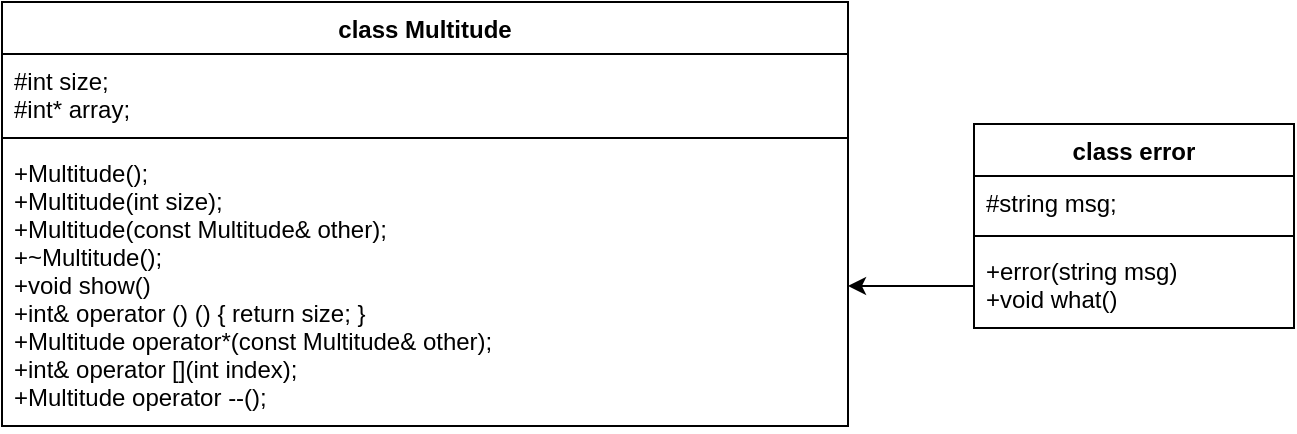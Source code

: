 <mxfile version="17.5.0" type="device"><diagram id="8IrL2BkMaj74ObW8IwOP" name="Page-1"><mxGraphModel dx="2363" dy="1081" grid="0" gridSize="10" guides="1" tooltips="1" connect="1" arrows="1" fold="1" page="0" pageScale="1" pageWidth="827" pageHeight="1169" math="0" shadow="0"><root><mxCell id="0"/><mxCell id="1" parent="0"/><mxCell id="d78JHvJ_8xpmT59eT0_7-24" value="class Multitude" style="swimlane;fontStyle=1;align=center;verticalAlign=top;childLayout=stackLayout;horizontal=1;startSize=26;horizontalStack=0;resizeParent=1;resizeParentMax=0;resizeLast=0;collapsible=1;marginBottom=0;" vertex="1" parent="1"><mxGeometry x="-214" y="76" width="423" height="212" as="geometry"/></mxCell><mxCell id="d78JHvJ_8xpmT59eT0_7-25" value="#int size;&#10;#int* array;" style="text;strokeColor=none;fillColor=none;align=left;verticalAlign=top;spacingLeft=4;spacingRight=4;overflow=hidden;rotatable=0;points=[[0,0.5],[1,0.5]];portConstraint=eastwest;" vertex="1" parent="d78JHvJ_8xpmT59eT0_7-24"><mxGeometry y="26" width="423" height="38" as="geometry"/></mxCell><mxCell id="d78JHvJ_8xpmT59eT0_7-26" value="" style="line;strokeWidth=1;fillColor=none;align=left;verticalAlign=middle;spacingTop=-1;spacingLeft=3;spacingRight=3;rotatable=0;labelPosition=right;points=[];portConstraint=eastwest;" vertex="1" parent="d78JHvJ_8xpmT59eT0_7-24"><mxGeometry y="64" width="423" height="8" as="geometry"/></mxCell><mxCell id="d78JHvJ_8xpmT59eT0_7-27" value="+Multitude();&#10;+Multitude(int size);&#10;+Multitude(const Multitude&amp; other);&#10;+~Multitude();&#10;+void show()&#10;+int&amp; operator () () { return size; }&#10;+Multitude operator*(const Multitude&amp; other);&#10;+int&amp; operator [](int index);&#10;+Multitude operator --();" style="text;strokeColor=none;fillColor=none;align=left;verticalAlign=top;spacingLeft=4;spacingRight=4;overflow=hidden;rotatable=0;points=[[0,0.5],[1,0.5]];portConstraint=eastwest;" vertex="1" parent="d78JHvJ_8xpmT59eT0_7-24"><mxGeometry y="72" width="423" height="140" as="geometry"/></mxCell><mxCell id="d78JHvJ_8xpmT59eT0_7-38" value="class error" style="swimlane;fontStyle=1;align=center;verticalAlign=top;childLayout=stackLayout;horizontal=1;startSize=26;horizontalStack=0;resizeParent=1;resizeParentMax=0;resizeLast=0;collapsible=1;marginBottom=0;" vertex="1" parent="1"><mxGeometry x="272" y="137" width="160" height="102" as="geometry"/></mxCell><mxCell id="d78JHvJ_8xpmT59eT0_7-39" value="#string msg;" style="text;strokeColor=none;fillColor=none;align=left;verticalAlign=top;spacingLeft=4;spacingRight=4;overflow=hidden;rotatable=0;points=[[0,0.5],[1,0.5]];portConstraint=eastwest;" vertex="1" parent="d78JHvJ_8xpmT59eT0_7-38"><mxGeometry y="26" width="160" height="26" as="geometry"/></mxCell><mxCell id="d78JHvJ_8xpmT59eT0_7-40" value="" style="line;strokeWidth=1;fillColor=none;align=left;verticalAlign=middle;spacingTop=-1;spacingLeft=3;spacingRight=3;rotatable=0;labelPosition=right;points=[];portConstraint=eastwest;" vertex="1" parent="d78JHvJ_8xpmT59eT0_7-38"><mxGeometry y="52" width="160" height="8" as="geometry"/></mxCell><mxCell id="d78JHvJ_8xpmT59eT0_7-41" value="+error(string msg)&#10;+void what()" style="text;strokeColor=none;fillColor=none;align=left;verticalAlign=top;spacingLeft=4;spacingRight=4;overflow=hidden;rotatable=0;points=[[0,0.5],[1,0.5]];portConstraint=eastwest;" vertex="1" parent="d78JHvJ_8xpmT59eT0_7-38"><mxGeometry y="60" width="160" height="42" as="geometry"/></mxCell><mxCell id="d78JHvJ_8xpmT59eT0_7-42" style="edgeStyle=orthogonalEdgeStyle;rounded=0;orthogonalLoop=1;jettySize=auto;html=1;exitX=0;exitY=0.5;exitDx=0;exitDy=0;entryX=1;entryY=0.5;entryDx=0;entryDy=0;" edge="1" parent="1" source="d78JHvJ_8xpmT59eT0_7-41" target="d78JHvJ_8xpmT59eT0_7-27"><mxGeometry relative="1" as="geometry"/></mxCell></root></mxGraphModel></diagram></mxfile>